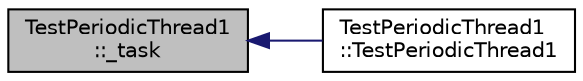 digraph "TestPeriodicThread1::_task"
{
 // INTERACTIVE_SVG=YES
  edge [fontname="Helvetica",fontsize="10",labelfontname="Helvetica",labelfontsize="10"];
  node [fontname="Helvetica",fontsize="10",shape=record];
  rankdir="LR";
  Node1 [label="TestPeriodicThread1\l::_task",height=0.2,width=0.4,color="black", fillcolor="grey75", style="filled", fontcolor="black"];
  Node1 -> Node2 [dir="back",color="midnightblue",fontsize="10",style="solid",fontname="Helvetica"];
  Node2 [label="TestPeriodicThread1\l::TestPeriodicThread1",height=0.2,width=0.4,color="black", fillcolor="white", style="filled",URL="$classTestPeriodicThread1.html#aa92216efbd5f7e5c64e96c880644abba"];
}
